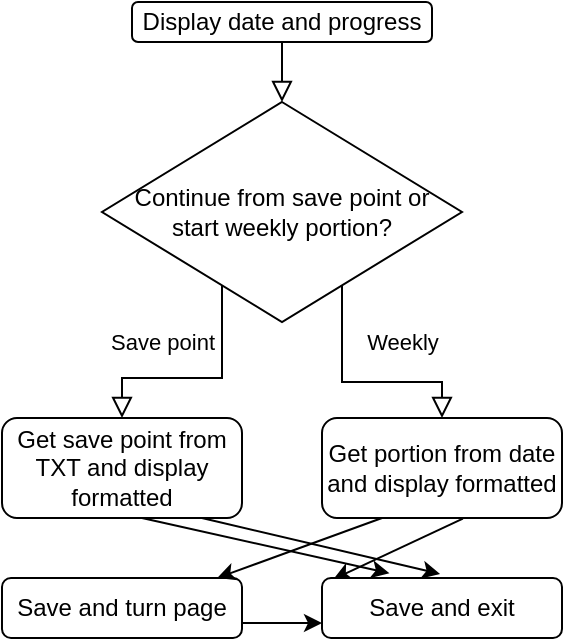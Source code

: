 <mxfile version="15.3.7" type="github">
  <diagram id="C5RBs43oDa-KdzZeNtuy" name="Page-1">
    <mxGraphModel dx="716" dy="370" grid="1" gridSize="10" guides="1" tooltips="1" connect="1" arrows="1" fold="1" page="1" pageScale="1" pageWidth="827" pageHeight="1169" math="0" shadow="0">
      <root>
        <mxCell id="WIyWlLk6GJQsqaUBKTNV-0" />
        <mxCell id="WIyWlLk6GJQsqaUBKTNV-1" parent="WIyWlLk6GJQsqaUBKTNV-0" />
        <mxCell id="WIyWlLk6GJQsqaUBKTNV-4" value="&lt;div&gt;Save point&lt;/div&gt;" style="rounded=0;html=1;jettySize=auto;orthogonalLoop=1;fontSize=11;endArrow=block;endFill=0;endSize=8;strokeWidth=1;shadow=0;labelBackgroundColor=none;edgeStyle=orthogonalEdgeStyle;entryX=0.5;entryY=0;entryDx=0;entryDy=0;" parent="WIyWlLk6GJQsqaUBKTNV-1" source="v_dUgt0FiKQHOgwZnpZi-18" target="WIyWlLk6GJQsqaUBKTNV-11" edge="1">
          <mxGeometry x="0.312" y="-18" relative="1" as="geometry">
            <mxPoint as="offset" />
            <mxPoint x="370" y="198" as="sourcePoint" />
            <mxPoint x="320" y="238" as="targetPoint" />
            <Array as="points">
              <mxPoint x="370" y="218" />
              <mxPoint x="320" y="218" />
            </Array>
          </mxGeometry>
        </mxCell>
        <mxCell id="WIyWlLk6GJQsqaUBKTNV-7" value="&lt;div&gt;Display date and progress&lt;/div&gt;" style="rounded=1;whiteSpace=wrap;html=1;fontSize=12;glass=0;strokeWidth=1;shadow=0;" parent="WIyWlLk6GJQsqaUBKTNV-1" vertex="1">
          <mxGeometry x="325" y="30" width="150" height="20" as="geometry" />
        </mxCell>
        <mxCell id="WIyWlLk6GJQsqaUBKTNV-11" value="Get save point from TXT and display formatted" style="rounded=1;whiteSpace=wrap;html=1;fontSize=12;glass=0;strokeWidth=1;shadow=0;" parent="WIyWlLk6GJQsqaUBKTNV-1" vertex="1">
          <mxGeometry x="260" y="238" width="120" height="50" as="geometry" />
        </mxCell>
        <mxCell id="v_dUgt0FiKQHOgwZnpZi-7" value="" style="rounded=0;html=1;jettySize=auto;orthogonalLoop=1;fontSize=11;endArrow=block;endFill=0;endSize=8;strokeWidth=1;shadow=0;labelBackgroundColor=none;edgeStyle=orthogonalEdgeStyle;entryX=0.5;entryY=0;entryDx=0;entryDy=0;exitX=0.5;exitY=1;exitDx=0;exitDy=0;" edge="1" parent="WIyWlLk6GJQsqaUBKTNV-1" source="WIyWlLk6GJQsqaUBKTNV-7" target="v_dUgt0FiKQHOgwZnpZi-18">
          <mxGeometry relative="1" as="geometry">
            <mxPoint x="410" y="72" as="sourcePoint" />
            <mxPoint x="400" y="110" as="targetPoint" />
            <Array as="points" />
          </mxGeometry>
        </mxCell>
        <mxCell id="v_dUgt0FiKQHOgwZnpZi-8" value="&lt;div&gt;Weekly&lt;/div&gt;" style="rounded=0;html=1;jettySize=auto;orthogonalLoop=1;fontSize=11;endArrow=block;endFill=0;endSize=8;strokeWidth=1;shadow=0;labelBackgroundColor=none;edgeStyle=orthogonalEdgeStyle;exitX=0.75;exitY=1;exitDx=0;exitDy=0;" edge="1" parent="WIyWlLk6GJQsqaUBKTNV-1" target="v_dUgt0FiKQHOgwZnpZi-11">
          <mxGeometry x="0.356" y="20" relative="1" as="geometry">
            <mxPoint as="offset" />
            <mxPoint x="430" y="170" as="sourcePoint" />
            <mxPoint x="480" y="230" as="targetPoint" />
            <Array as="points">
              <mxPoint x="430" y="220" />
              <mxPoint x="480" y="220" />
            </Array>
          </mxGeometry>
        </mxCell>
        <mxCell id="v_dUgt0FiKQHOgwZnpZi-9" value="" style="endArrow=classic;html=1;exitX=0.587;exitY=1.006;exitDx=0;exitDy=0;exitPerimeter=0;entryX=0.047;entryY=0.022;entryDx=0;entryDy=0;entryPerimeter=0;" edge="1" parent="WIyWlLk6GJQsqaUBKTNV-1" source="v_dUgt0FiKQHOgwZnpZi-11" target="v_dUgt0FiKQHOgwZnpZi-10">
          <mxGeometry width="50" height="50" relative="1" as="geometry">
            <mxPoint x="450" y="318" as="sourcePoint" />
            <mxPoint x="350" y="328" as="targetPoint" />
          </mxGeometry>
        </mxCell>
        <mxCell id="v_dUgt0FiKQHOgwZnpZi-10" value="Save and exit" style="rounded=1;whiteSpace=wrap;html=1;" vertex="1" parent="WIyWlLk6GJQsqaUBKTNV-1">
          <mxGeometry x="420" y="318" width="120" height="30" as="geometry" />
        </mxCell>
        <mxCell id="v_dUgt0FiKQHOgwZnpZi-11" value="Get portion from date and display formatted" style="rounded=1;whiteSpace=wrap;html=1;fontSize=12;glass=0;strokeWidth=1;shadow=0;" vertex="1" parent="WIyWlLk6GJQsqaUBKTNV-1">
          <mxGeometry x="420" y="238" width="120" height="50" as="geometry" />
        </mxCell>
        <mxCell id="v_dUgt0FiKQHOgwZnpZi-12" value="Save and turn page" style="rounded=1;whiteSpace=wrap;html=1;" vertex="1" parent="WIyWlLk6GJQsqaUBKTNV-1">
          <mxGeometry x="260" y="318" width="120" height="30" as="geometry" />
        </mxCell>
        <mxCell id="v_dUgt0FiKQHOgwZnpZi-14" value="" style="endArrow=classic;html=1;exitX=0.25;exitY=1;exitDx=0;exitDy=0;" edge="1" parent="WIyWlLk6GJQsqaUBKTNV-1" source="v_dUgt0FiKQHOgwZnpZi-11">
          <mxGeometry width="50" height="50" relative="1" as="geometry">
            <mxPoint x="432.38" y="239.0" as="sourcePoint" />
            <mxPoint x="367.62" y="318" as="targetPoint" />
          </mxGeometry>
        </mxCell>
        <mxCell id="v_dUgt0FiKQHOgwZnpZi-15" value="" style="endArrow=classic;html=1;exitX=0.833;exitY=1;exitDx=0;exitDy=0;exitPerimeter=0;entryX=0.492;entryY=-0.067;entryDx=0;entryDy=0;entryPerimeter=0;" edge="1" parent="WIyWlLk6GJQsqaUBKTNV-1" source="WIyWlLk6GJQsqaUBKTNV-11" target="v_dUgt0FiKQHOgwZnpZi-10">
          <mxGeometry width="50" height="50" relative="1" as="geometry">
            <mxPoint x="500.44" y="298.3" as="sourcePoint" />
            <mxPoint x="480" y="368" as="targetPoint" />
          </mxGeometry>
        </mxCell>
        <mxCell id="v_dUgt0FiKQHOgwZnpZi-16" value="" style="endArrow=classic;html=1;exitX=0.833;exitY=1;exitDx=0;exitDy=0;exitPerimeter=0;entryX=0.281;entryY=-0.078;entryDx=0;entryDy=0;entryPerimeter=0;" edge="1" parent="WIyWlLk6GJQsqaUBKTNV-1" target="v_dUgt0FiKQHOgwZnpZi-10">
          <mxGeometry width="50" height="50" relative="1" as="geometry">
            <mxPoint x="330.0" y="288" as="sourcePoint" />
            <mxPoint x="450.04" y="368" as="targetPoint" />
          </mxGeometry>
        </mxCell>
        <mxCell id="v_dUgt0FiKQHOgwZnpZi-17" value="" style="endArrow=classic;html=1;exitX=1;exitY=0.75;exitDx=0;exitDy=0;entryX=0;entryY=0.75;entryDx=0;entryDy=0;" edge="1" parent="WIyWlLk6GJQsqaUBKTNV-1" source="v_dUgt0FiKQHOgwZnpZi-12" target="v_dUgt0FiKQHOgwZnpZi-10">
          <mxGeometry width="50" height="50" relative="1" as="geometry">
            <mxPoint x="379.96" y="258" as="sourcePoint" />
            <mxPoint x="500" y="338" as="targetPoint" />
          </mxGeometry>
        </mxCell>
        <mxCell id="v_dUgt0FiKQHOgwZnpZi-18" value="&lt;div&gt;Continue from save point or&lt;/div&gt;&lt;div&gt;start weekly portion?&lt;/div&gt;" style="rhombus;whiteSpace=wrap;html=1;" vertex="1" parent="WIyWlLk6GJQsqaUBKTNV-1">
          <mxGeometry x="310" y="80" width="180" height="110" as="geometry" />
        </mxCell>
      </root>
    </mxGraphModel>
  </diagram>
</mxfile>
